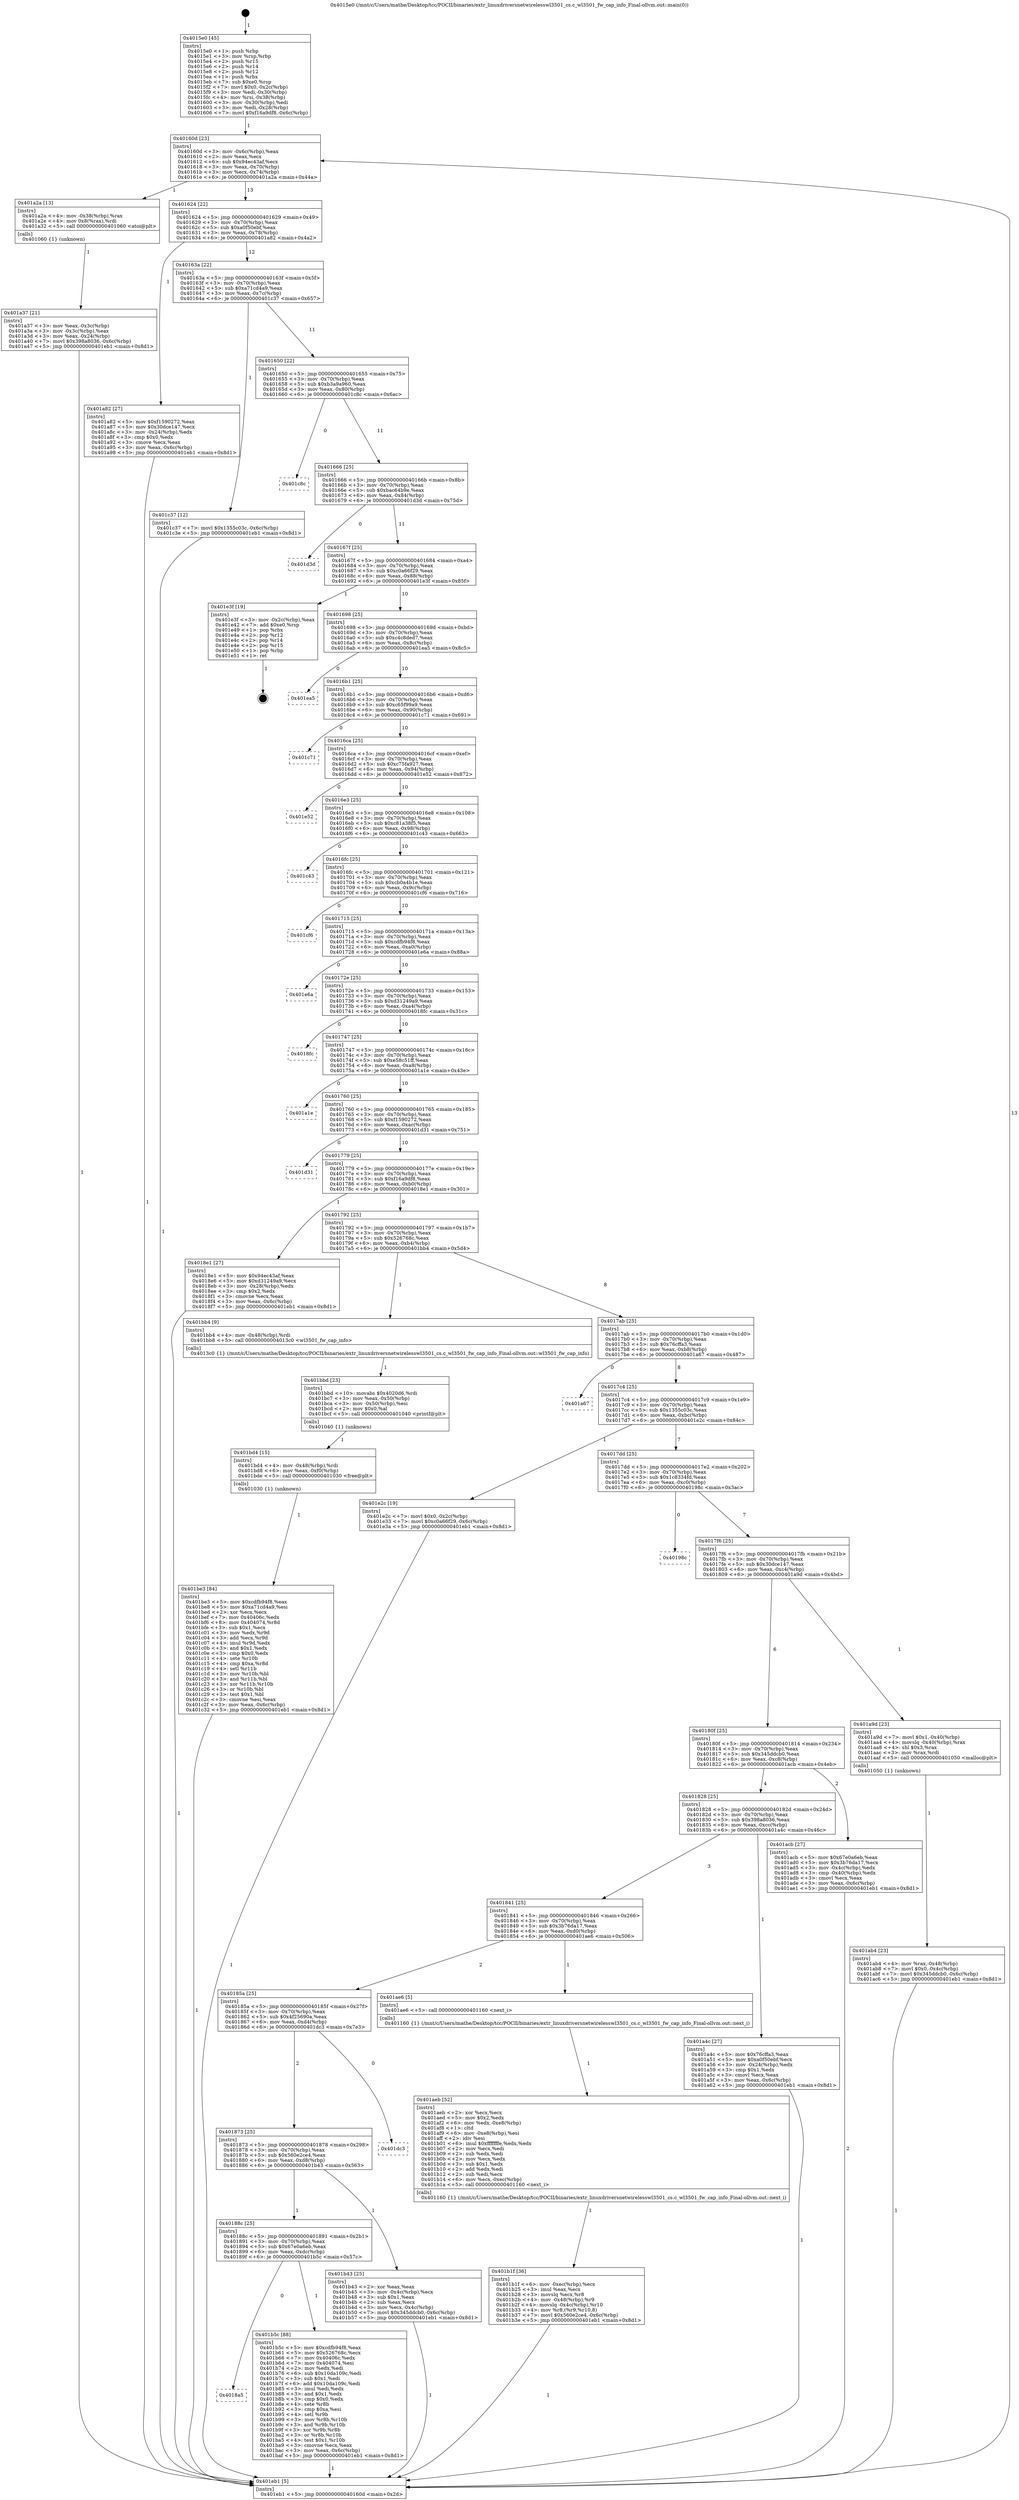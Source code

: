 digraph "0x4015e0" {
  label = "0x4015e0 (/mnt/c/Users/mathe/Desktop/tcc/POCII/binaries/extr_linuxdriversnetwirelesswl3501_cs.c_wl3501_fw_cap_info_Final-ollvm.out::main(0))"
  labelloc = "t"
  node[shape=record]

  Entry [label="",width=0.3,height=0.3,shape=circle,fillcolor=black,style=filled]
  "0x40160d" [label="{
     0x40160d [23]\l
     | [instrs]\l
     &nbsp;&nbsp;0x40160d \<+3\>: mov -0x6c(%rbp),%eax\l
     &nbsp;&nbsp;0x401610 \<+2\>: mov %eax,%ecx\l
     &nbsp;&nbsp;0x401612 \<+6\>: sub $0x94ec43af,%ecx\l
     &nbsp;&nbsp;0x401618 \<+3\>: mov %eax,-0x70(%rbp)\l
     &nbsp;&nbsp;0x40161b \<+3\>: mov %ecx,-0x74(%rbp)\l
     &nbsp;&nbsp;0x40161e \<+6\>: je 0000000000401a2a \<main+0x44a\>\l
  }"]
  "0x401a2a" [label="{
     0x401a2a [13]\l
     | [instrs]\l
     &nbsp;&nbsp;0x401a2a \<+4\>: mov -0x38(%rbp),%rax\l
     &nbsp;&nbsp;0x401a2e \<+4\>: mov 0x8(%rax),%rdi\l
     &nbsp;&nbsp;0x401a32 \<+5\>: call 0000000000401060 \<atoi@plt\>\l
     | [calls]\l
     &nbsp;&nbsp;0x401060 \{1\} (unknown)\l
  }"]
  "0x401624" [label="{
     0x401624 [22]\l
     | [instrs]\l
     &nbsp;&nbsp;0x401624 \<+5\>: jmp 0000000000401629 \<main+0x49\>\l
     &nbsp;&nbsp;0x401629 \<+3\>: mov -0x70(%rbp),%eax\l
     &nbsp;&nbsp;0x40162c \<+5\>: sub $0xa0f50ebf,%eax\l
     &nbsp;&nbsp;0x401631 \<+3\>: mov %eax,-0x78(%rbp)\l
     &nbsp;&nbsp;0x401634 \<+6\>: je 0000000000401a82 \<main+0x4a2\>\l
  }"]
  Exit [label="",width=0.3,height=0.3,shape=circle,fillcolor=black,style=filled,peripheries=2]
  "0x401a82" [label="{
     0x401a82 [27]\l
     | [instrs]\l
     &nbsp;&nbsp;0x401a82 \<+5\>: mov $0xf1590272,%eax\l
     &nbsp;&nbsp;0x401a87 \<+5\>: mov $0x30dce147,%ecx\l
     &nbsp;&nbsp;0x401a8c \<+3\>: mov -0x24(%rbp),%edx\l
     &nbsp;&nbsp;0x401a8f \<+3\>: cmp $0x0,%edx\l
     &nbsp;&nbsp;0x401a92 \<+3\>: cmove %ecx,%eax\l
     &nbsp;&nbsp;0x401a95 \<+3\>: mov %eax,-0x6c(%rbp)\l
     &nbsp;&nbsp;0x401a98 \<+5\>: jmp 0000000000401eb1 \<main+0x8d1\>\l
  }"]
  "0x40163a" [label="{
     0x40163a [22]\l
     | [instrs]\l
     &nbsp;&nbsp;0x40163a \<+5\>: jmp 000000000040163f \<main+0x5f\>\l
     &nbsp;&nbsp;0x40163f \<+3\>: mov -0x70(%rbp),%eax\l
     &nbsp;&nbsp;0x401642 \<+5\>: sub $0xa71cd4a9,%eax\l
     &nbsp;&nbsp;0x401647 \<+3\>: mov %eax,-0x7c(%rbp)\l
     &nbsp;&nbsp;0x40164a \<+6\>: je 0000000000401c37 \<main+0x657\>\l
  }"]
  "0x401be3" [label="{
     0x401be3 [84]\l
     | [instrs]\l
     &nbsp;&nbsp;0x401be3 \<+5\>: mov $0xcdfb94f8,%eax\l
     &nbsp;&nbsp;0x401be8 \<+5\>: mov $0xa71cd4a9,%esi\l
     &nbsp;&nbsp;0x401bed \<+2\>: xor %ecx,%ecx\l
     &nbsp;&nbsp;0x401bef \<+7\>: mov 0x40406c,%edx\l
     &nbsp;&nbsp;0x401bf6 \<+8\>: mov 0x404074,%r8d\l
     &nbsp;&nbsp;0x401bfe \<+3\>: sub $0x1,%ecx\l
     &nbsp;&nbsp;0x401c01 \<+3\>: mov %edx,%r9d\l
     &nbsp;&nbsp;0x401c04 \<+3\>: add %ecx,%r9d\l
     &nbsp;&nbsp;0x401c07 \<+4\>: imul %r9d,%edx\l
     &nbsp;&nbsp;0x401c0b \<+3\>: and $0x1,%edx\l
     &nbsp;&nbsp;0x401c0e \<+3\>: cmp $0x0,%edx\l
     &nbsp;&nbsp;0x401c11 \<+4\>: sete %r10b\l
     &nbsp;&nbsp;0x401c15 \<+4\>: cmp $0xa,%r8d\l
     &nbsp;&nbsp;0x401c19 \<+4\>: setl %r11b\l
     &nbsp;&nbsp;0x401c1d \<+3\>: mov %r10b,%bl\l
     &nbsp;&nbsp;0x401c20 \<+3\>: and %r11b,%bl\l
     &nbsp;&nbsp;0x401c23 \<+3\>: xor %r11b,%r10b\l
     &nbsp;&nbsp;0x401c26 \<+3\>: or %r10b,%bl\l
     &nbsp;&nbsp;0x401c29 \<+3\>: test $0x1,%bl\l
     &nbsp;&nbsp;0x401c2c \<+3\>: cmovne %esi,%eax\l
     &nbsp;&nbsp;0x401c2f \<+3\>: mov %eax,-0x6c(%rbp)\l
     &nbsp;&nbsp;0x401c32 \<+5\>: jmp 0000000000401eb1 \<main+0x8d1\>\l
  }"]
  "0x401c37" [label="{
     0x401c37 [12]\l
     | [instrs]\l
     &nbsp;&nbsp;0x401c37 \<+7\>: movl $0x1355c03c,-0x6c(%rbp)\l
     &nbsp;&nbsp;0x401c3e \<+5\>: jmp 0000000000401eb1 \<main+0x8d1\>\l
  }"]
  "0x401650" [label="{
     0x401650 [22]\l
     | [instrs]\l
     &nbsp;&nbsp;0x401650 \<+5\>: jmp 0000000000401655 \<main+0x75\>\l
     &nbsp;&nbsp;0x401655 \<+3\>: mov -0x70(%rbp),%eax\l
     &nbsp;&nbsp;0x401658 \<+5\>: sub $0xb3a9a960,%eax\l
     &nbsp;&nbsp;0x40165d \<+3\>: mov %eax,-0x80(%rbp)\l
     &nbsp;&nbsp;0x401660 \<+6\>: je 0000000000401c8c \<main+0x6ac\>\l
  }"]
  "0x401bd4" [label="{
     0x401bd4 [15]\l
     | [instrs]\l
     &nbsp;&nbsp;0x401bd4 \<+4\>: mov -0x48(%rbp),%rdi\l
     &nbsp;&nbsp;0x401bd8 \<+6\>: mov %eax,-0xf0(%rbp)\l
     &nbsp;&nbsp;0x401bde \<+5\>: call 0000000000401030 \<free@plt\>\l
     | [calls]\l
     &nbsp;&nbsp;0x401030 \{1\} (unknown)\l
  }"]
  "0x401c8c" [label="{
     0x401c8c\l
  }", style=dashed]
  "0x401666" [label="{
     0x401666 [25]\l
     | [instrs]\l
     &nbsp;&nbsp;0x401666 \<+5\>: jmp 000000000040166b \<main+0x8b\>\l
     &nbsp;&nbsp;0x40166b \<+3\>: mov -0x70(%rbp),%eax\l
     &nbsp;&nbsp;0x40166e \<+5\>: sub $0xbac64b9e,%eax\l
     &nbsp;&nbsp;0x401673 \<+6\>: mov %eax,-0x84(%rbp)\l
     &nbsp;&nbsp;0x401679 \<+6\>: je 0000000000401d3d \<main+0x75d\>\l
  }"]
  "0x401bbd" [label="{
     0x401bbd [23]\l
     | [instrs]\l
     &nbsp;&nbsp;0x401bbd \<+10\>: movabs $0x4020d6,%rdi\l
     &nbsp;&nbsp;0x401bc7 \<+3\>: mov %eax,-0x50(%rbp)\l
     &nbsp;&nbsp;0x401bca \<+3\>: mov -0x50(%rbp),%esi\l
     &nbsp;&nbsp;0x401bcd \<+2\>: mov $0x0,%al\l
     &nbsp;&nbsp;0x401bcf \<+5\>: call 0000000000401040 \<printf@plt\>\l
     | [calls]\l
     &nbsp;&nbsp;0x401040 \{1\} (unknown)\l
  }"]
  "0x401d3d" [label="{
     0x401d3d\l
  }", style=dashed]
  "0x40167f" [label="{
     0x40167f [25]\l
     | [instrs]\l
     &nbsp;&nbsp;0x40167f \<+5\>: jmp 0000000000401684 \<main+0xa4\>\l
     &nbsp;&nbsp;0x401684 \<+3\>: mov -0x70(%rbp),%eax\l
     &nbsp;&nbsp;0x401687 \<+5\>: sub $0xc0a66f29,%eax\l
     &nbsp;&nbsp;0x40168c \<+6\>: mov %eax,-0x88(%rbp)\l
     &nbsp;&nbsp;0x401692 \<+6\>: je 0000000000401e3f \<main+0x85f\>\l
  }"]
  "0x4018a5" [label="{
     0x4018a5\l
  }", style=dashed]
  "0x401e3f" [label="{
     0x401e3f [19]\l
     | [instrs]\l
     &nbsp;&nbsp;0x401e3f \<+3\>: mov -0x2c(%rbp),%eax\l
     &nbsp;&nbsp;0x401e42 \<+7\>: add $0xe0,%rsp\l
     &nbsp;&nbsp;0x401e49 \<+1\>: pop %rbx\l
     &nbsp;&nbsp;0x401e4a \<+2\>: pop %r12\l
     &nbsp;&nbsp;0x401e4c \<+2\>: pop %r14\l
     &nbsp;&nbsp;0x401e4e \<+2\>: pop %r15\l
     &nbsp;&nbsp;0x401e50 \<+1\>: pop %rbp\l
     &nbsp;&nbsp;0x401e51 \<+1\>: ret\l
  }"]
  "0x401698" [label="{
     0x401698 [25]\l
     | [instrs]\l
     &nbsp;&nbsp;0x401698 \<+5\>: jmp 000000000040169d \<main+0xbd\>\l
     &nbsp;&nbsp;0x40169d \<+3\>: mov -0x70(%rbp),%eax\l
     &nbsp;&nbsp;0x4016a0 \<+5\>: sub $0xc4c8ded7,%eax\l
     &nbsp;&nbsp;0x4016a5 \<+6\>: mov %eax,-0x8c(%rbp)\l
     &nbsp;&nbsp;0x4016ab \<+6\>: je 0000000000401ea5 \<main+0x8c5\>\l
  }"]
  "0x401b5c" [label="{
     0x401b5c [88]\l
     | [instrs]\l
     &nbsp;&nbsp;0x401b5c \<+5\>: mov $0xcdfb94f8,%eax\l
     &nbsp;&nbsp;0x401b61 \<+5\>: mov $0x526768c,%ecx\l
     &nbsp;&nbsp;0x401b66 \<+7\>: mov 0x40406c,%edx\l
     &nbsp;&nbsp;0x401b6d \<+7\>: mov 0x404074,%esi\l
     &nbsp;&nbsp;0x401b74 \<+2\>: mov %edx,%edi\l
     &nbsp;&nbsp;0x401b76 \<+6\>: sub $0x10da109c,%edi\l
     &nbsp;&nbsp;0x401b7c \<+3\>: sub $0x1,%edi\l
     &nbsp;&nbsp;0x401b7f \<+6\>: add $0x10da109c,%edi\l
     &nbsp;&nbsp;0x401b85 \<+3\>: imul %edi,%edx\l
     &nbsp;&nbsp;0x401b88 \<+3\>: and $0x1,%edx\l
     &nbsp;&nbsp;0x401b8b \<+3\>: cmp $0x0,%edx\l
     &nbsp;&nbsp;0x401b8e \<+4\>: sete %r8b\l
     &nbsp;&nbsp;0x401b92 \<+3\>: cmp $0xa,%esi\l
     &nbsp;&nbsp;0x401b95 \<+4\>: setl %r9b\l
     &nbsp;&nbsp;0x401b99 \<+3\>: mov %r8b,%r10b\l
     &nbsp;&nbsp;0x401b9c \<+3\>: and %r9b,%r10b\l
     &nbsp;&nbsp;0x401b9f \<+3\>: xor %r9b,%r8b\l
     &nbsp;&nbsp;0x401ba2 \<+3\>: or %r8b,%r10b\l
     &nbsp;&nbsp;0x401ba5 \<+4\>: test $0x1,%r10b\l
     &nbsp;&nbsp;0x401ba9 \<+3\>: cmovne %ecx,%eax\l
     &nbsp;&nbsp;0x401bac \<+3\>: mov %eax,-0x6c(%rbp)\l
     &nbsp;&nbsp;0x401baf \<+5\>: jmp 0000000000401eb1 \<main+0x8d1\>\l
  }"]
  "0x401ea5" [label="{
     0x401ea5\l
  }", style=dashed]
  "0x4016b1" [label="{
     0x4016b1 [25]\l
     | [instrs]\l
     &nbsp;&nbsp;0x4016b1 \<+5\>: jmp 00000000004016b6 \<main+0xd6\>\l
     &nbsp;&nbsp;0x4016b6 \<+3\>: mov -0x70(%rbp),%eax\l
     &nbsp;&nbsp;0x4016b9 \<+5\>: sub $0xc65f99a9,%eax\l
     &nbsp;&nbsp;0x4016be \<+6\>: mov %eax,-0x90(%rbp)\l
     &nbsp;&nbsp;0x4016c4 \<+6\>: je 0000000000401c71 \<main+0x691\>\l
  }"]
  "0x40188c" [label="{
     0x40188c [25]\l
     | [instrs]\l
     &nbsp;&nbsp;0x40188c \<+5\>: jmp 0000000000401891 \<main+0x2b1\>\l
     &nbsp;&nbsp;0x401891 \<+3\>: mov -0x70(%rbp),%eax\l
     &nbsp;&nbsp;0x401894 \<+5\>: sub $0x67e0a6eb,%eax\l
     &nbsp;&nbsp;0x401899 \<+6\>: mov %eax,-0xdc(%rbp)\l
     &nbsp;&nbsp;0x40189f \<+6\>: je 0000000000401b5c \<main+0x57c\>\l
  }"]
  "0x401c71" [label="{
     0x401c71\l
  }", style=dashed]
  "0x4016ca" [label="{
     0x4016ca [25]\l
     | [instrs]\l
     &nbsp;&nbsp;0x4016ca \<+5\>: jmp 00000000004016cf \<main+0xef\>\l
     &nbsp;&nbsp;0x4016cf \<+3\>: mov -0x70(%rbp),%eax\l
     &nbsp;&nbsp;0x4016d2 \<+5\>: sub $0xc75fa927,%eax\l
     &nbsp;&nbsp;0x4016d7 \<+6\>: mov %eax,-0x94(%rbp)\l
     &nbsp;&nbsp;0x4016dd \<+6\>: je 0000000000401e52 \<main+0x872\>\l
  }"]
  "0x401b43" [label="{
     0x401b43 [25]\l
     | [instrs]\l
     &nbsp;&nbsp;0x401b43 \<+2\>: xor %eax,%eax\l
     &nbsp;&nbsp;0x401b45 \<+3\>: mov -0x4c(%rbp),%ecx\l
     &nbsp;&nbsp;0x401b48 \<+3\>: sub $0x1,%eax\l
     &nbsp;&nbsp;0x401b4b \<+2\>: sub %eax,%ecx\l
     &nbsp;&nbsp;0x401b4d \<+3\>: mov %ecx,-0x4c(%rbp)\l
     &nbsp;&nbsp;0x401b50 \<+7\>: movl $0x345ddcb0,-0x6c(%rbp)\l
     &nbsp;&nbsp;0x401b57 \<+5\>: jmp 0000000000401eb1 \<main+0x8d1\>\l
  }"]
  "0x401e52" [label="{
     0x401e52\l
  }", style=dashed]
  "0x4016e3" [label="{
     0x4016e3 [25]\l
     | [instrs]\l
     &nbsp;&nbsp;0x4016e3 \<+5\>: jmp 00000000004016e8 \<main+0x108\>\l
     &nbsp;&nbsp;0x4016e8 \<+3\>: mov -0x70(%rbp),%eax\l
     &nbsp;&nbsp;0x4016eb \<+5\>: sub $0xc81a38f5,%eax\l
     &nbsp;&nbsp;0x4016f0 \<+6\>: mov %eax,-0x98(%rbp)\l
     &nbsp;&nbsp;0x4016f6 \<+6\>: je 0000000000401c43 \<main+0x663\>\l
  }"]
  "0x401873" [label="{
     0x401873 [25]\l
     | [instrs]\l
     &nbsp;&nbsp;0x401873 \<+5\>: jmp 0000000000401878 \<main+0x298\>\l
     &nbsp;&nbsp;0x401878 \<+3\>: mov -0x70(%rbp),%eax\l
     &nbsp;&nbsp;0x40187b \<+5\>: sub $0x560e2ce4,%eax\l
     &nbsp;&nbsp;0x401880 \<+6\>: mov %eax,-0xd8(%rbp)\l
     &nbsp;&nbsp;0x401886 \<+6\>: je 0000000000401b43 \<main+0x563\>\l
  }"]
  "0x401c43" [label="{
     0x401c43\l
  }", style=dashed]
  "0x4016fc" [label="{
     0x4016fc [25]\l
     | [instrs]\l
     &nbsp;&nbsp;0x4016fc \<+5\>: jmp 0000000000401701 \<main+0x121\>\l
     &nbsp;&nbsp;0x401701 \<+3\>: mov -0x70(%rbp),%eax\l
     &nbsp;&nbsp;0x401704 \<+5\>: sub $0xcb0a4b1e,%eax\l
     &nbsp;&nbsp;0x401709 \<+6\>: mov %eax,-0x9c(%rbp)\l
     &nbsp;&nbsp;0x40170f \<+6\>: je 0000000000401cf6 \<main+0x716\>\l
  }"]
  "0x401dc3" [label="{
     0x401dc3\l
  }", style=dashed]
  "0x401cf6" [label="{
     0x401cf6\l
  }", style=dashed]
  "0x401715" [label="{
     0x401715 [25]\l
     | [instrs]\l
     &nbsp;&nbsp;0x401715 \<+5\>: jmp 000000000040171a \<main+0x13a\>\l
     &nbsp;&nbsp;0x40171a \<+3\>: mov -0x70(%rbp),%eax\l
     &nbsp;&nbsp;0x40171d \<+5\>: sub $0xcdfb94f8,%eax\l
     &nbsp;&nbsp;0x401722 \<+6\>: mov %eax,-0xa0(%rbp)\l
     &nbsp;&nbsp;0x401728 \<+6\>: je 0000000000401e6a \<main+0x88a\>\l
  }"]
  "0x401b1f" [label="{
     0x401b1f [36]\l
     | [instrs]\l
     &nbsp;&nbsp;0x401b1f \<+6\>: mov -0xec(%rbp),%ecx\l
     &nbsp;&nbsp;0x401b25 \<+3\>: imul %eax,%ecx\l
     &nbsp;&nbsp;0x401b28 \<+3\>: movslq %ecx,%r8\l
     &nbsp;&nbsp;0x401b2b \<+4\>: mov -0x48(%rbp),%r9\l
     &nbsp;&nbsp;0x401b2f \<+4\>: movslq -0x4c(%rbp),%r10\l
     &nbsp;&nbsp;0x401b33 \<+4\>: mov %r8,(%r9,%r10,8)\l
     &nbsp;&nbsp;0x401b37 \<+7\>: movl $0x560e2ce4,-0x6c(%rbp)\l
     &nbsp;&nbsp;0x401b3e \<+5\>: jmp 0000000000401eb1 \<main+0x8d1\>\l
  }"]
  "0x401e6a" [label="{
     0x401e6a\l
  }", style=dashed]
  "0x40172e" [label="{
     0x40172e [25]\l
     | [instrs]\l
     &nbsp;&nbsp;0x40172e \<+5\>: jmp 0000000000401733 \<main+0x153\>\l
     &nbsp;&nbsp;0x401733 \<+3\>: mov -0x70(%rbp),%eax\l
     &nbsp;&nbsp;0x401736 \<+5\>: sub $0xd31249a9,%eax\l
     &nbsp;&nbsp;0x40173b \<+6\>: mov %eax,-0xa4(%rbp)\l
     &nbsp;&nbsp;0x401741 \<+6\>: je 00000000004018fc \<main+0x31c\>\l
  }"]
  "0x401aeb" [label="{
     0x401aeb [52]\l
     | [instrs]\l
     &nbsp;&nbsp;0x401aeb \<+2\>: xor %ecx,%ecx\l
     &nbsp;&nbsp;0x401aed \<+5\>: mov $0x2,%edx\l
     &nbsp;&nbsp;0x401af2 \<+6\>: mov %edx,-0xe8(%rbp)\l
     &nbsp;&nbsp;0x401af8 \<+1\>: cltd\l
     &nbsp;&nbsp;0x401af9 \<+6\>: mov -0xe8(%rbp),%esi\l
     &nbsp;&nbsp;0x401aff \<+2\>: idiv %esi\l
     &nbsp;&nbsp;0x401b01 \<+6\>: imul $0xfffffffe,%edx,%edx\l
     &nbsp;&nbsp;0x401b07 \<+2\>: mov %ecx,%edi\l
     &nbsp;&nbsp;0x401b09 \<+2\>: sub %edx,%edi\l
     &nbsp;&nbsp;0x401b0b \<+2\>: mov %ecx,%edx\l
     &nbsp;&nbsp;0x401b0d \<+3\>: sub $0x1,%edx\l
     &nbsp;&nbsp;0x401b10 \<+2\>: add %edx,%edi\l
     &nbsp;&nbsp;0x401b12 \<+2\>: sub %edi,%ecx\l
     &nbsp;&nbsp;0x401b14 \<+6\>: mov %ecx,-0xec(%rbp)\l
     &nbsp;&nbsp;0x401b1a \<+5\>: call 0000000000401160 \<next_i\>\l
     | [calls]\l
     &nbsp;&nbsp;0x401160 \{1\} (/mnt/c/Users/mathe/Desktop/tcc/POCII/binaries/extr_linuxdriversnetwirelesswl3501_cs.c_wl3501_fw_cap_info_Final-ollvm.out::next_i)\l
  }"]
  "0x4018fc" [label="{
     0x4018fc\l
  }", style=dashed]
  "0x401747" [label="{
     0x401747 [25]\l
     | [instrs]\l
     &nbsp;&nbsp;0x401747 \<+5\>: jmp 000000000040174c \<main+0x16c\>\l
     &nbsp;&nbsp;0x40174c \<+3\>: mov -0x70(%rbp),%eax\l
     &nbsp;&nbsp;0x40174f \<+5\>: sub $0xe58c51ff,%eax\l
     &nbsp;&nbsp;0x401754 \<+6\>: mov %eax,-0xa8(%rbp)\l
     &nbsp;&nbsp;0x40175a \<+6\>: je 0000000000401a1e \<main+0x43e\>\l
  }"]
  "0x40185a" [label="{
     0x40185a [25]\l
     | [instrs]\l
     &nbsp;&nbsp;0x40185a \<+5\>: jmp 000000000040185f \<main+0x27f\>\l
     &nbsp;&nbsp;0x40185f \<+3\>: mov -0x70(%rbp),%eax\l
     &nbsp;&nbsp;0x401862 \<+5\>: sub $0x4f25690a,%eax\l
     &nbsp;&nbsp;0x401867 \<+6\>: mov %eax,-0xd4(%rbp)\l
     &nbsp;&nbsp;0x40186d \<+6\>: je 0000000000401dc3 \<main+0x7e3\>\l
  }"]
  "0x401a1e" [label="{
     0x401a1e\l
  }", style=dashed]
  "0x401760" [label="{
     0x401760 [25]\l
     | [instrs]\l
     &nbsp;&nbsp;0x401760 \<+5\>: jmp 0000000000401765 \<main+0x185\>\l
     &nbsp;&nbsp;0x401765 \<+3\>: mov -0x70(%rbp),%eax\l
     &nbsp;&nbsp;0x401768 \<+5\>: sub $0xf1590272,%eax\l
     &nbsp;&nbsp;0x40176d \<+6\>: mov %eax,-0xac(%rbp)\l
     &nbsp;&nbsp;0x401773 \<+6\>: je 0000000000401d31 \<main+0x751\>\l
  }"]
  "0x401ae6" [label="{
     0x401ae6 [5]\l
     | [instrs]\l
     &nbsp;&nbsp;0x401ae6 \<+5\>: call 0000000000401160 \<next_i\>\l
     | [calls]\l
     &nbsp;&nbsp;0x401160 \{1\} (/mnt/c/Users/mathe/Desktop/tcc/POCII/binaries/extr_linuxdriversnetwirelesswl3501_cs.c_wl3501_fw_cap_info_Final-ollvm.out::next_i)\l
  }"]
  "0x401d31" [label="{
     0x401d31\l
  }", style=dashed]
  "0x401779" [label="{
     0x401779 [25]\l
     | [instrs]\l
     &nbsp;&nbsp;0x401779 \<+5\>: jmp 000000000040177e \<main+0x19e\>\l
     &nbsp;&nbsp;0x40177e \<+3\>: mov -0x70(%rbp),%eax\l
     &nbsp;&nbsp;0x401781 \<+5\>: sub $0xf16a9df8,%eax\l
     &nbsp;&nbsp;0x401786 \<+6\>: mov %eax,-0xb0(%rbp)\l
     &nbsp;&nbsp;0x40178c \<+6\>: je 00000000004018e1 \<main+0x301\>\l
  }"]
  "0x401ab4" [label="{
     0x401ab4 [23]\l
     | [instrs]\l
     &nbsp;&nbsp;0x401ab4 \<+4\>: mov %rax,-0x48(%rbp)\l
     &nbsp;&nbsp;0x401ab8 \<+7\>: movl $0x0,-0x4c(%rbp)\l
     &nbsp;&nbsp;0x401abf \<+7\>: movl $0x345ddcb0,-0x6c(%rbp)\l
     &nbsp;&nbsp;0x401ac6 \<+5\>: jmp 0000000000401eb1 \<main+0x8d1\>\l
  }"]
  "0x4018e1" [label="{
     0x4018e1 [27]\l
     | [instrs]\l
     &nbsp;&nbsp;0x4018e1 \<+5\>: mov $0x94ec43af,%eax\l
     &nbsp;&nbsp;0x4018e6 \<+5\>: mov $0xd31249a9,%ecx\l
     &nbsp;&nbsp;0x4018eb \<+3\>: mov -0x28(%rbp),%edx\l
     &nbsp;&nbsp;0x4018ee \<+3\>: cmp $0x2,%edx\l
     &nbsp;&nbsp;0x4018f1 \<+3\>: cmovne %ecx,%eax\l
     &nbsp;&nbsp;0x4018f4 \<+3\>: mov %eax,-0x6c(%rbp)\l
     &nbsp;&nbsp;0x4018f7 \<+5\>: jmp 0000000000401eb1 \<main+0x8d1\>\l
  }"]
  "0x401792" [label="{
     0x401792 [25]\l
     | [instrs]\l
     &nbsp;&nbsp;0x401792 \<+5\>: jmp 0000000000401797 \<main+0x1b7\>\l
     &nbsp;&nbsp;0x401797 \<+3\>: mov -0x70(%rbp),%eax\l
     &nbsp;&nbsp;0x40179a \<+5\>: sub $0x526768c,%eax\l
     &nbsp;&nbsp;0x40179f \<+6\>: mov %eax,-0xb4(%rbp)\l
     &nbsp;&nbsp;0x4017a5 \<+6\>: je 0000000000401bb4 \<main+0x5d4\>\l
  }"]
  "0x401eb1" [label="{
     0x401eb1 [5]\l
     | [instrs]\l
     &nbsp;&nbsp;0x401eb1 \<+5\>: jmp 000000000040160d \<main+0x2d\>\l
  }"]
  "0x4015e0" [label="{
     0x4015e0 [45]\l
     | [instrs]\l
     &nbsp;&nbsp;0x4015e0 \<+1\>: push %rbp\l
     &nbsp;&nbsp;0x4015e1 \<+3\>: mov %rsp,%rbp\l
     &nbsp;&nbsp;0x4015e4 \<+2\>: push %r15\l
     &nbsp;&nbsp;0x4015e6 \<+2\>: push %r14\l
     &nbsp;&nbsp;0x4015e8 \<+2\>: push %r12\l
     &nbsp;&nbsp;0x4015ea \<+1\>: push %rbx\l
     &nbsp;&nbsp;0x4015eb \<+7\>: sub $0xe0,%rsp\l
     &nbsp;&nbsp;0x4015f2 \<+7\>: movl $0x0,-0x2c(%rbp)\l
     &nbsp;&nbsp;0x4015f9 \<+3\>: mov %edi,-0x30(%rbp)\l
     &nbsp;&nbsp;0x4015fc \<+4\>: mov %rsi,-0x38(%rbp)\l
     &nbsp;&nbsp;0x401600 \<+3\>: mov -0x30(%rbp),%edi\l
     &nbsp;&nbsp;0x401603 \<+3\>: mov %edi,-0x28(%rbp)\l
     &nbsp;&nbsp;0x401606 \<+7\>: movl $0xf16a9df8,-0x6c(%rbp)\l
  }"]
  "0x401a37" [label="{
     0x401a37 [21]\l
     | [instrs]\l
     &nbsp;&nbsp;0x401a37 \<+3\>: mov %eax,-0x3c(%rbp)\l
     &nbsp;&nbsp;0x401a3a \<+3\>: mov -0x3c(%rbp),%eax\l
     &nbsp;&nbsp;0x401a3d \<+3\>: mov %eax,-0x24(%rbp)\l
     &nbsp;&nbsp;0x401a40 \<+7\>: movl $0x398a8036,-0x6c(%rbp)\l
     &nbsp;&nbsp;0x401a47 \<+5\>: jmp 0000000000401eb1 \<main+0x8d1\>\l
  }"]
  "0x401841" [label="{
     0x401841 [25]\l
     | [instrs]\l
     &nbsp;&nbsp;0x401841 \<+5\>: jmp 0000000000401846 \<main+0x266\>\l
     &nbsp;&nbsp;0x401846 \<+3\>: mov -0x70(%rbp),%eax\l
     &nbsp;&nbsp;0x401849 \<+5\>: sub $0x3b76da17,%eax\l
     &nbsp;&nbsp;0x40184e \<+6\>: mov %eax,-0xd0(%rbp)\l
     &nbsp;&nbsp;0x401854 \<+6\>: je 0000000000401ae6 \<main+0x506\>\l
  }"]
  "0x401bb4" [label="{
     0x401bb4 [9]\l
     | [instrs]\l
     &nbsp;&nbsp;0x401bb4 \<+4\>: mov -0x48(%rbp),%rdi\l
     &nbsp;&nbsp;0x401bb8 \<+5\>: call 00000000004013c0 \<wl3501_fw_cap_info\>\l
     | [calls]\l
     &nbsp;&nbsp;0x4013c0 \{1\} (/mnt/c/Users/mathe/Desktop/tcc/POCII/binaries/extr_linuxdriversnetwirelesswl3501_cs.c_wl3501_fw_cap_info_Final-ollvm.out::wl3501_fw_cap_info)\l
  }"]
  "0x4017ab" [label="{
     0x4017ab [25]\l
     | [instrs]\l
     &nbsp;&nbsp;0x4017ab \<+5\>: jmp 00000000004017b0 \<main+0x1d0\>\l
     &nbsp;&nbsp;0x4017b0 \<+3\>: mov -0x70(%rbp),%eax\l
     &nbsp;&nbsp;0x4017b3 \<+5\>: sub $0x76cffa3,%eax\l
     &nbsp;&nbsp;0x4017b8 \<+6\>: mov %eax,-0xb8(%rbp)\l
     &nbsp;&nbsp;0x4017be \<+6\>: je 0000000000401a67 \<main+0x487\>\l
  }"]
  "0x401a4c" [label="{
     0x401a4c [27]\l
     | [instrs]\l
     &nbsp;&nbsp;0x401a4c \<+5\>: mov $0x76cffa3,%eax\l
     &nbsp;&nbsp;0x401a51 \<+5\>: mov $0xa0f50ebf,%ecx\l
     &nbsp;&nbsp;0x401a56 \<+3\>: mov -0x24(%rbp),%edx\l
     &nbsp;&nbsp;0x401a59 \<+3\>: cmp $0x1,%edx\l
     &nbsp;&nbsp;0x401a5c \<+3\>: cmovl %ecx,%eax\l
     &nbsp;&nbsp;0x401a5f \<+3\>: mov %eax,-0x6c(%rbp)\l
     &nbsp;&nbsp;0x401a62 \<+5\>: jmp 0000000000401eb1 \<main+0x8d1\>\l
  }"]
  "0x401a67" [label="{
     0x401a67\l
  }", style=dashed]
  "0x4017c4" [label="{
     0x4017c4 [25]\l
     | [instrs]\l
     &nbsp;&nbsp;0x4017c4 \<+5\>: jmp 00000000004017c9 \<main+0x1e9\>\l
     &nbsp;&nbsp;0x4017c9 \<+3\>: mov -0x70(%rbp),%eax\l
     &nbsp;&nbsp;0x4017cc \<+5\>: sub $0x1355c03c,%eax\l
     &nbsp;&nbsp;0x4017d1 \<+6\>: mov %eax,-0xbc(%rbp)\l
     &nbsp;&nbsp;0x4017d7 \<+6\>: je 0000000000401e2c \<main+0x84c\>\l
  }"]
  "0x401828" [label="{
     0x401828 [25]\l
     | [instrs]\l
     &nbsp;&nbsp;0x401828 \<+5\>: jmp 000000000040182d \<main+0x24d\>\l
     &nbsp;&nbsp;0x40182d \<+3\>: mov -0x70(%rbp),%eax\l
     &nbsp;&nbsp;0x401830 \<+5\>: sub $0x398a8036,%eax\l
     &nbsp;&nbsp;0x401835 \<+6\>: mov %eax,-0xcc(%rbp)\l
     &nbsp;&nbsp;0x40183b \<+6\>: je 0000000000401a4c \<main+0x46c\>\l
  }"]
  "0x401e2c" [label="{
     0x401e2c [19]\l
     | [instrs]\l
     &nbsp;&nbsp;0x401e2c \<+7\>: movl $0x0,-0x2c(%rbp)\l
     &nbsp;&nbsp;0x401e33 \<+7\>: movl $0xc0a66f29,-0x6c(%rbp)\l
     &nbsp;&nbsp;0x401e3a \<+5\>: jmp 0000000000401eb1 \<main+0x8d1\>\l
  }"]
  "0x4017dd" [label="{
     0x4017dd [25]\l
     | [instrs]\l
     &nbsp;&nbsp;0x4017dd \<+5\>: jmp 00000000004017e2 \<main+0x202\>\l
     &nbsp;&nbsp;0x4017e2 \<+3\>: mov -0x70(%rbp),%eax\l
     &nbsp;&nbsp;0x4017e5 \<+5\>: sub $0x1c8334fd,%eax\l
     &nbsp;&nbsp;0x4017ea \<+6\>: mov %eax,-0xc0(%rbp)\l
     &nbsp;&nbsp;0x4017f0 \<+6\>: je 000000000040198c \<main+0x3ac\>\l
  }"]
  "0x401acb" [label="{
     0x401acb [27]\l
     | [instrs]\l
     &nbsp;&nbsp;0x401acb \<+5\>: mov $0x67e0a6eb,%eax\l
     &nbsp;&nbsp;0x401ad0 \<+5\>: mov $0x3b76da17,%ecx\l
     &nbsp;&nbsp;0x401ad5 \<+3\>: mov -0x4c(%rbp),%edx\l
     &nbsp;&nbsp;0x401ad8 \<+3\>: cmp -0x40(%rbp),%edx\l
     &nbsp;&nbsp;0x401adb \<+3\>: cmovl %ecx,%eax\l
     &nbsp;&nbsp;0x401ade \<+3\>: mov %eax,-0x6c(%rbp)\l
     &nbsp;&nbsp;0x401ae1 \<+5\>: jmp 0000000000401eb1 \<main+0x8d1\>\l
  }"]
  "0x40198c" [label="{
     0x40198c\l
  }", style=dashed]
  "0x4017f6" [label="{
     0x4017f6 [25]\l
     | [instrs]\l
     &nbsp;&nbsp;0x4017f6 \<+5\>: jmp 00000000004017fb \<main+0x21b\>\l
     &nbsp;&nbsp;0x4017fb \<+3\>: mov -0x70(%rbp),%eax\l
     &nbsp;&nbsp;0x4017fe \<+5\>: sub $0x30dce147,%eax\l
     &nbsp;&nbsp;0x401803 \<+6\>: mov %eax,-0xc4(%rbp)\l
     &nbsp;&nbsp;0x401809 \<+6\>: je 0000000000401a9d \<main+0x4bd\>\l
  }"]
  "0x40180f" [label="{
     0x40180f [25]\l
     | [instrs]\l
     &nbsp;&nbsp;0x40180f \<+5\>: jmp 0000000000401814 \<main+0x234\>\l
     &nbsp;&nbsp;0x401814 \<+3\>: mov -0x70(%rbp),%eax\l
     &nbsp;&nbsp;0x401817 \<+5\>: sub $0x345ddcb0,%eax\l
     &nbsp;&nbsp;0x40181c \<+6\>: mov %eax,-0xc8(%rbp)\l
     &nbsp;&nbsp;0x401822 \<+6\>: je 0000000000401acb \<main+0x4eb\>\l
  }"]
  "0x401a9d" [label="{
     0x401a9d [23]\l
     | [instrs]\l
     &nbsp;&nbsp;0x401a9d \<+7\>: movl $0x1,-0x40(%rbp)\l
     &nbsp;&nbsp;0x401aa4 \<+4\>: movslq -0x40(%rbp),%rax\l
     &nbsp;&nbsp;0x401aa8 \<+4\>: shl $0x3,%rax\l
     &nbsp;&nbsp;0x401aac \<+3\>: mov %rax,%rdi\l
     &nbsp;&nbsp;0x401aaf \<+5\>: call 0000000000401050 \<malloc@plt\>\l
     | [calls]\l
     &nbsp;&nbsp;0x401050 \{1\} (unknown)\l
  }"]
  Entry -> "0x4015e0" [label=" 1"]
  "0x40160d" -> "0x401a2a" [label=" 1"]
  "0x40160d" -> "0x401624" [label=" 13"]
  "0x401e3f" -> Exit [label=" 1"]
  "0x401624" -> "0x401a82" [label=" 1"]
  "0x401624" -> "0x40163a" [label=" 12"]
  "0x401e2c" -> "0x401eb1" [label=" 1"]
  "0x40163a" -> "0x401c37" [label=" 1"]
  "0x40163a" -> "0x401650" [label=" 11"]
  "0x401c37" -> "0x401eb1" [label=" 1"]
  "0x401650" -> "0x401c8c" [label=" 0"]
  "0x401650" -> "0x401666" [label=" 11"]
  "0x401be3" -> "0x401eb1" [label=" 1"]
  "0x401666" -> "0x401d3d" [label=" 0"]
  "0x401666" -> "0x40167f" [label=" 11"]
  "0x401bd4" -> "0x401be3" [label=" 1"]
  "0x40167f" -> "0x401e3f" [label=" 1"]
  "0x40167f" -> "0x401698" [label=" 10"]
  "0x401bbd" -> "0x401bd4" [label=" 1"]
  "0x401698" -> "0x401ea5" [label=" 0"]
  "0x401698" -> "0x4016b1" [label=" 10"]
  "0x401bb4" -> "0x401bbd" [label=" 1"]
  "0x4016b1" -> "0x401c71" [label=" 0"]
  "0x4016b1" -> "0x4016ca" [label=" 10"]
  "0x40188c" -> "0x4018a5" [label=" 0"]
  "0x4016ca" -> "0x401e52" [label=" 0"]
  "0x4016ca" -> "0x4016e3" [label=" 10"]
  "0x40188c" -> "0x401b5c" [label=" 1"]
  "0x4016e3" -> "0x401c43" [label=" 0"]
  "0x4016e3" -> "0x4016fc" [label=" 10"]
  "0x401b43" -> "0x401eb1" [label=" 1"]
  "0x4016fc" -> "0x401cf6" [label=" 0"]
  "0x4016fc" -> "0x401715" [label=" 10"]
  "0x401873" -> "0x40188c" [label=" 1"]
  "0x401715" -> "0x401e6a" [label=" 0"]
  "0x401715" -> "0x40172e" [label=" 10"]
  "0x401b5c" -> "0x401eb1" [label=" 1"]
  "0x40172e" -> "0x4018fc" [label=" 0"]
  "0x40172e" -> "0x401747" [label=" 10"]
  "0x40185a" -> "0x401873" [label=" 2"]
  "0x401747" -> "0x401a1e" [label=" 0"]
  "0x401747" -> "0x401760" [label=" 10"]
  "0x40185a" -> "0x401dc3" [label=" 0"]
  "0x401760" -> "0x401d31" [label=" 0"]
  "0x401760" -> "0x401779" [label=" 10"]
  "0x401873" -> "0x401b43" [label=" 1"]
  "0x401779" -> "0x4018e1" [label=" 1"]
  "0x401779" -> "0x401792" [label=" 9"]
  "0x4018e1" -> "0x401eb1" [label=" 1"]
  "0x4015e0" -> "0x40160d" [label=" 1"]
  "0x401eb1" -> "0x40160d" [label=" 13"]
  "0x401a2a" -> "0x401a37" [label=" 1"]
  "0x401a37" -> "0x401eb1" [label=" 1"]
  "0x401aeb" -> "0x401b1f" [label=" 1"]
  "0x401792" -> "0x401bb4" [label=" 1"]
  "0x401792" -> "0x4017ab" [label=" 8"]
  "0x401ae6" -> "0x401aeb" [label=" 1"]
  "0x4017ab" -> "0x401a67" [label=" 0"]
  "0x4017ab" -> "0x4017c4" [label=" 8"]
  "0x401841" -> "0x40185a" [label=" 2"]
  "0x4017c4" -> "0x401e2c" [label=" 1"]
  "0x4017c4" -> "0x4017dd" [label=" 7"]
  "0x401b1f" -> "0x401eb1" [label=" 1"]
  "0x4017dd" -> "0x40198c" [label=" 0"]
  "0x4017dd" -> "0x4017f6" [label=" 7"]
  "0x401acb" -> "0x401eb1" [label=" 2"]
  "0x4017f6" -> "0x401a9d" [label=" 1"]
  "0x4017f6" -> "0x40180f" [label=" 6"]
  "0x401ab4" -> "0x401eb1" [label=" 1"]
  "0x40180f" -> "0x401acb" [label=" 2"]
  "0x40180f" -> "0x401828" [label=" 4"]
  "0x401841" -> "0x401ae6" [label=" 1"]
  "0x401828" -> "0x401a4c" [label=" 1"]
  "0x401828" -> "0x401841" [label=" 3"]
  "0x401a4c" -> "0x401eb1" [label=" 1"]
  "0x401a82" -> "0x401eb1" [label=" 1"]
  "0x401a9d" -> "0x401ab4" [label=" 1"]
}
